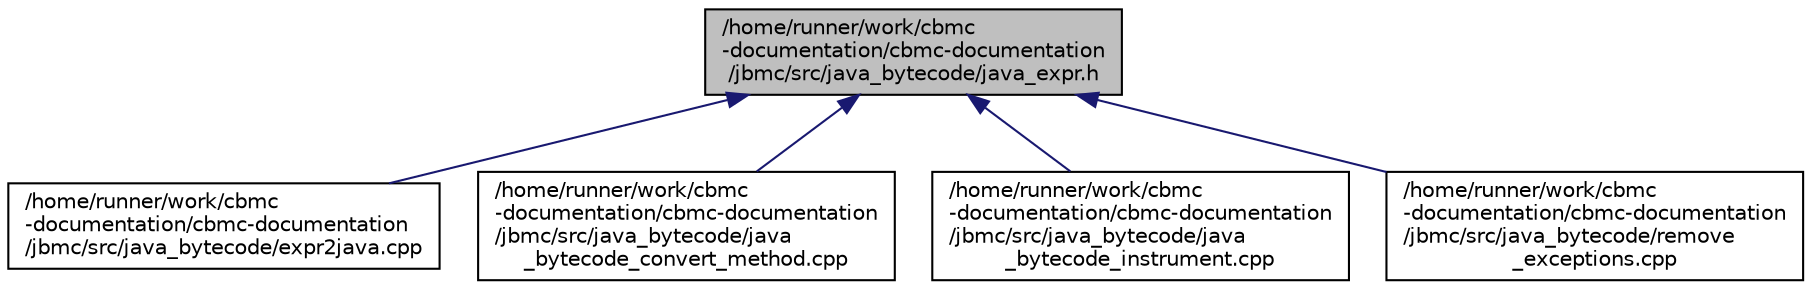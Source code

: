 digraph "/home/runner/work/cbmc-documentation/cbmc-documentation/jbmc/src/java_bytecode/java_expr.h"
{
 // LATEX_PDF_SIZE
  bgcolor="transparent";
  edge [fontname="Helvetica",fontsize="10",labelfontname="Helvetica",labelfontsize="10"];
  node [fontname="Helvetica",fontsize="10",shape=record];
  Node1 [label="/home/runner/work/cbmc\l-documentation/cbmc-documentation\l/jbmc/src/java_bytecode/java_expr.h",height=0.2,width=0.4,color="black", fillcolor="grey75", style="filled", fontcolor="black",tooltip=" "];
  Node1 -> Node2 [dir="back",color="midnightblue",fontsize="10",style="solid",fontname="Helvetica"];
  Node2 [label="/home/runner/work/cbmc\l-documentation/cbmc-documentation\l/jbmc/src/java_bytecode/expr2java.cpp",height=0.2,width=0.4,color="black",URL="$expr2java_8cpp.html",tooltip=" "];
  Node1 -> Node3 [dir="back",color="midnightblue",fontsize="10",style="solid",fontname="Helvetica"];
  Node3 [label="/home/runner/work/cbmc\l-documentation/cbmc-documentation\l/jbmc/src/java_bytecode/java\l_bytecode_convert_method.cpp",height=0.2,width=0.4,color="black",URL="$java__bytecode__convert__method_8cpp.html",tooltip=" "];
  Node1 -> Node4 [dir="back",color="midnightblue",fontsize="10",style="solid",fontname="Helvetica"];
  Node4 [label="/home/runner/work/cbmc\l-documentation/cbmc-documentation\l/jbmc/src/java_bytecode/java\l_bytecode_instrument.cpp",height=0.2,width=0.4,color="black",URL="$java__bytecode__instrument_8cpp.html",tooltip=" "];
  Node1 -> Node5 [dir="back",color="midnightblue",fontsize="10",style="solid",fontname="Helvetica"];
  Node5 [label="/home/runner/work/cbmc\l-documentation/cbmc-documentation\l/jbmc/src/java_bytecode/remove\l_exceptions.cpp",height=0.2,width=0.4,color="black",URL="$remove__exceptions_8cpp.html",tooltip=" "];
}
